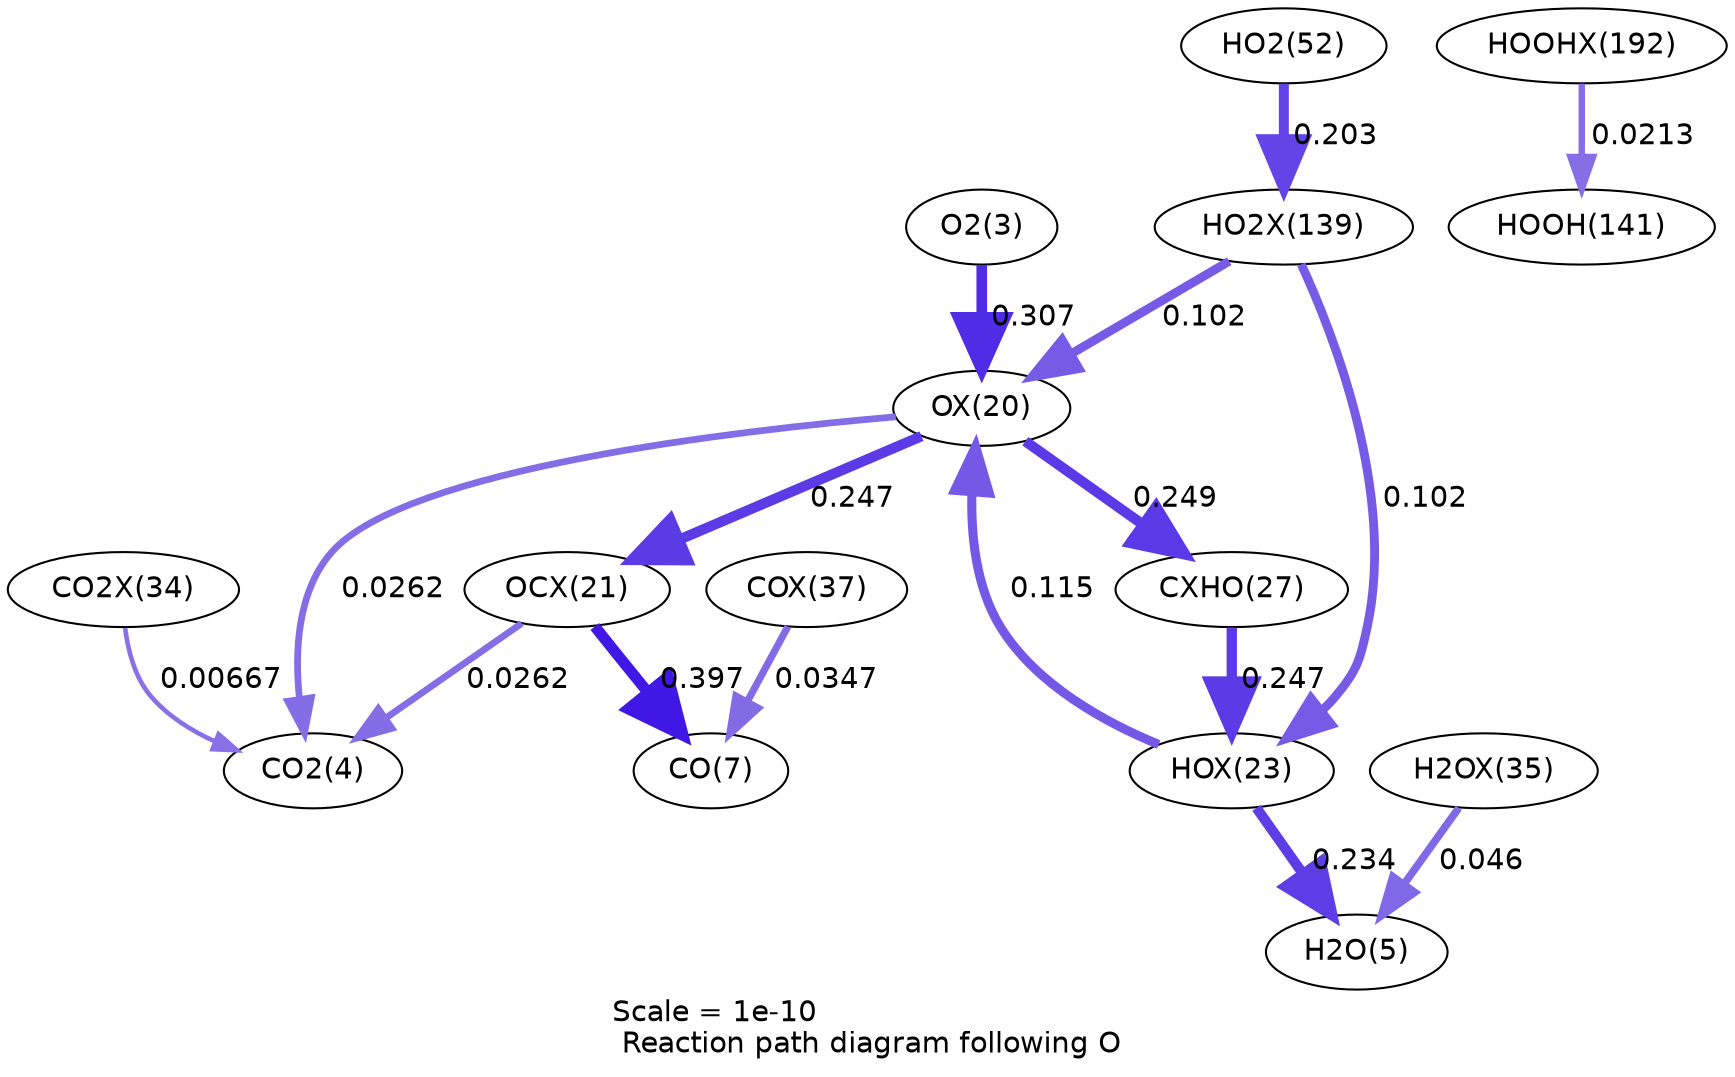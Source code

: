 digraph reaction_paths {
center=1;
s5 -> s26[fontname="Helvetica", penwidth=5.11, arrowsize=2.55, color="0.7, 0.807, 0.9"
, label=" 0.307"];
s26 -> s32[fontname="Helvetica", penwidth=4.95, arrowsize=2.48, color="0.7, 0.749, 0.9"
, label=" 0.249"];
s29 -> s26[fontname="Helvetica", penwidth=4.36, arrowsize=2.18, color="0.7, 0.615, 0.9"
, label=" 0.115"];
s26 -> s27[fontname="Helvetica", penwidth=4.95, arrowsize=2.47, color="0.7, 0.747, 0.9"
, label=" 0.247"];
s26 -> s6[fontname="Helvetica", penwidth=3.25, arrowsize=1.63, color="0.7, 0.526, 0.9"
, label=" 0.0262"];
s40 -> s26[fontname="Helvetica", penwidth=4.27, arrowsize=2.14, color="0.7, 0.602, 0.9"
, label=" 0.102"];
s32 -> s29[fontname="Helvetica", penwidth=4.95, arrowsize=2.47, color="0.7, 0.747, 0.9"
, label=" 0.247"];
s29 -> s7[fontname="Helvetica", penwidth=4.9, arrowsize=2.45, color="0.7, 0.734, 0.9"
, label=" 0.234"];
s40 -> s29[fontname="Helvetica", penwidth=4.27, arrowsize=2.14, color="0.7, 0.602, 0.9"
, label=" 0.102"];
s35 -> s7[fontname="Helvetica", penwidth=3.68, arrowsize=1.84, color="0.7, 0.546, 0.9"
, label=" 0.046"];
s27 -> s9[fontname="Helvetica", penwidth=5.3, arrowsize=2.65, color="0.7, 0.897, 0.9"
, label=" 0.397"];
s37 -> s9[fontname="Helvetica", penwidth=3.46, arrowsize=1.73, color="0.7, 0.535, 0.9"
, label=" 0.0347"];
s27 -> s6[fontname="Helvetica", penwidth=3.25, arrowsize=1.63, color="0.7, 0.526, 0.9"
, label=" 0.0262"];
s34 -> s6[fontname="Helvetica", penwidth=2.22, arrowsize=1.11, color="0.7, 0.507, 0.9"
, label=" 0.00667"];
s21 -> s40[fontname="Helvetica", penwidth=4.8, arrowsize=2.4, color="0.7, 0.703, 0.9"
, label=" 0.203"];
s41 -> s22[fontname="Helvetica", penwidth=3.09, arrowsize=1.55, color="0.7, 0.521, 0.9"
, label=" 0.0213"];
s5 [ fontname="Helvetica", label="O2(3)"];
s6 [ fontname="Helvetica", label="CO2(4)"];
s7 [ fontname="Helvetica", label="H2O(5)"];
s9 [ fontname="Helvetica", label="CO(7)"];
s21 [ fontname="Helvetica", label="HO2(52)"];
s22 [ fontname="Helvetica", label="HOOH(141)"];
s26 [ fontname="Helvetica", label="OX(20)"];
s27 [ fontname="Helvetica", label="OCX(21)"];
s29 [ fontname="Helvetica", label="HOX(23)"];
s32 [ fontname="Helvetica", label="CXHO(27)"];
s34 [ fontname="Helvetica", label="CO2X(34)"];
s35 [ fontname="Helvetica", label="H2OX(35)"];
s37 [ fontname="Helvetica", label="COX(37)"];
s40 [ fontname="Helvetica", label="HO2X(139)"];
s41 [ fontname="Helvetica", label="HOOHX(192)"];
 label = "Scale = 1e-10\l Reaction path diagram following O";
 fontname = "Helvetica";
}
